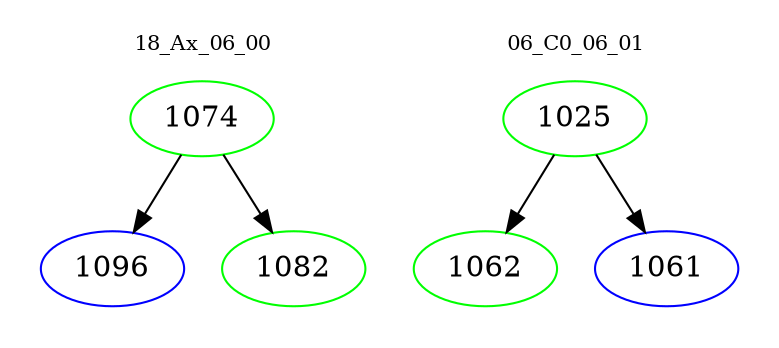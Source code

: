 digraph{
subgraph cluster_0 {
color = white
label = "18_Ax_06_00";
fontsize=10;
T0_1074 [label="1074", color="green"]
T0_1074 -> T0_1096 [color="black"]
T0_1096 [label="1096", color="blue"]
T0_1074 -> T0_1082 [color="black"]
T0_1082 [label="1082", color="green"]
}
subgraph cluster_1 {
color = white
label = "06_C0_06_01";
fontsize=10;
T1_1025 [label="1025", color="green"]
T1_1025 -> T1_1062 [color="black"]
T1_1062 [label="1062", color="green"]
T1_1025 -> T1_1061 [color="black"]
T1_1061 [label="1061", color="blue"]
}
}
